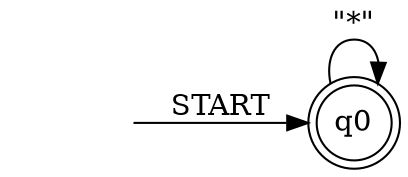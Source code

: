 # ----------------------------------- 
#Title:   G!q || F(q && (!p W s))
#From:  patterns.projects.cs.ksu.edu/documentation/patterns/ltl.shtml 
# alphabet : [x, q, p, s]
# ----------------------------------- 
 
 
digraph G {
  rankdir=LR;
  q0 [shape=doublecircle, margin=0];
  start0 [shape=none, style=invis];
  q0 -> q0  [label="\"*\""];
  start0 -> q0 [label="START"];
}
